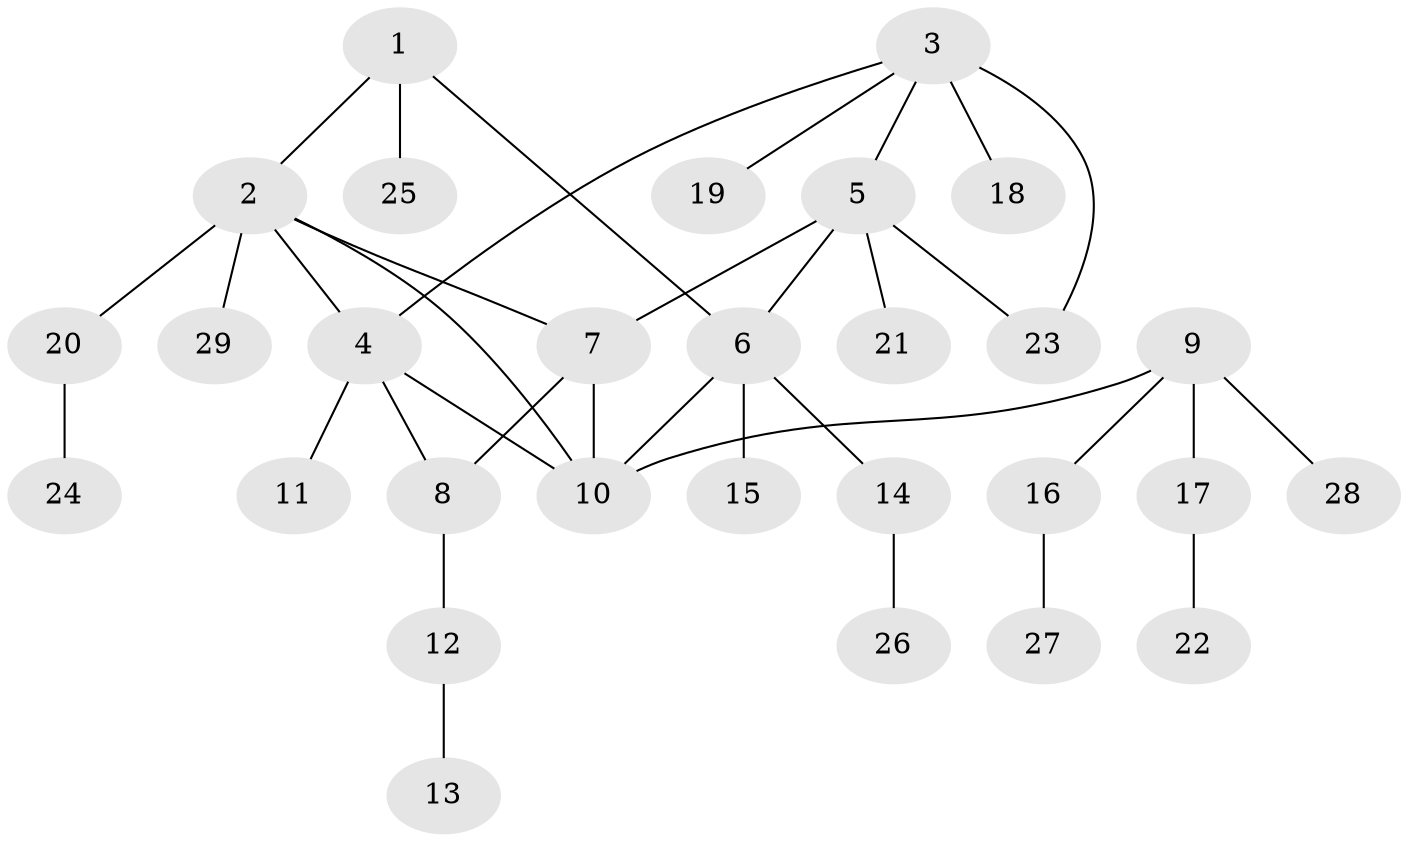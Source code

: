 // original degree distribution, {4: 0.03773584905660377, 7: 0.05660377358490566, 8: 0.018867924528301886, 6: 0.03773584905660377, 5: 0.05660377358490566, 1: 0.660377358490566, 3: 0.09433962264150944, 2: 0.03773584905660377}
// Generated by graph-tools (version 1.1) at 2025/37/03/09/25 02:37:34]
// undirected, 29 vertices, 35 edges
graph export_dot {
graph [start="1"]
  node [color=gray90,style=filled];
  1;
  2;
  3;
  4;
  5;
  6;
  7;
  8;
  9;
  10;
  11;
  12;
  13;
  14;
  15;
  16;
  17;
  18;
  19;
  20;
  21;
  22;
  23;
  24;
  25;
  26;
  27;
  28;
  29;
  1 -- 2 [weight=1.0];
  1 -- 6 [weight=1.0];
  1 -- 25 [weight=1.0];
  2 -- 4 [weight=1.0];
  2 -- 7 [weight=1.0];
  2 -- 10 [weight=1.0];
  2 -- 20 [weight=1.0];
  2 -- 29 [weight=1.0];
  3 -- 4 [weight=1.0];
  3 -- 5 [weight=1.0];
  3 -- 18 [weight=2.0];
  3 -- 19 [weight=1.0];
  3 -- 23 [weight=1.0];
  4 -- 8 [weight=1.0];
  4 -- 10 [weight=1.0];
  4 -- 11 [weight=3.0];
  5 -- 6 [weight=1.0];
  5 -- 7 [weight=1.0];
  5 -- 21 [weight=1.0];
  5 -- 23 [weight=1.0];
  6 -- 10 [weight=1.0];
  6 -- 14 [weight=1.0];
  6 -- 15 [weight=1.0];
  7 -- 8 [weight=1.0];
  7 -- 10 [weight=3.0];
  8 -- 12 [weight=1.0];
  9 -- 10 [weight=1.0];
  9 -- 16 [weight=1.0];
  9 -- 17 [weight=1.0];
  9 -- 28 [weight=1.0];
  12 -- 13 [weight=3.0];
  14 -- 26 [weight=1.0];
  16 -- 27 [weight=1.0];
  17 -- 22 [weight=1.0];
  20 -- 24 [weight=1.0];
}
